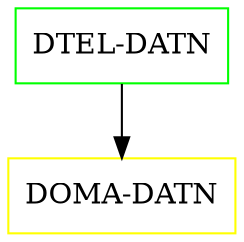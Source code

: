 digraph G {
  "DTEL-DATN" [shape=box,color=green];
  "DOMA-DATN" [shape=box,color=yellow,URL="./DOMA_DATN.html"];
  "DTEL-DATN" -> "DOMA-DATN";
}
